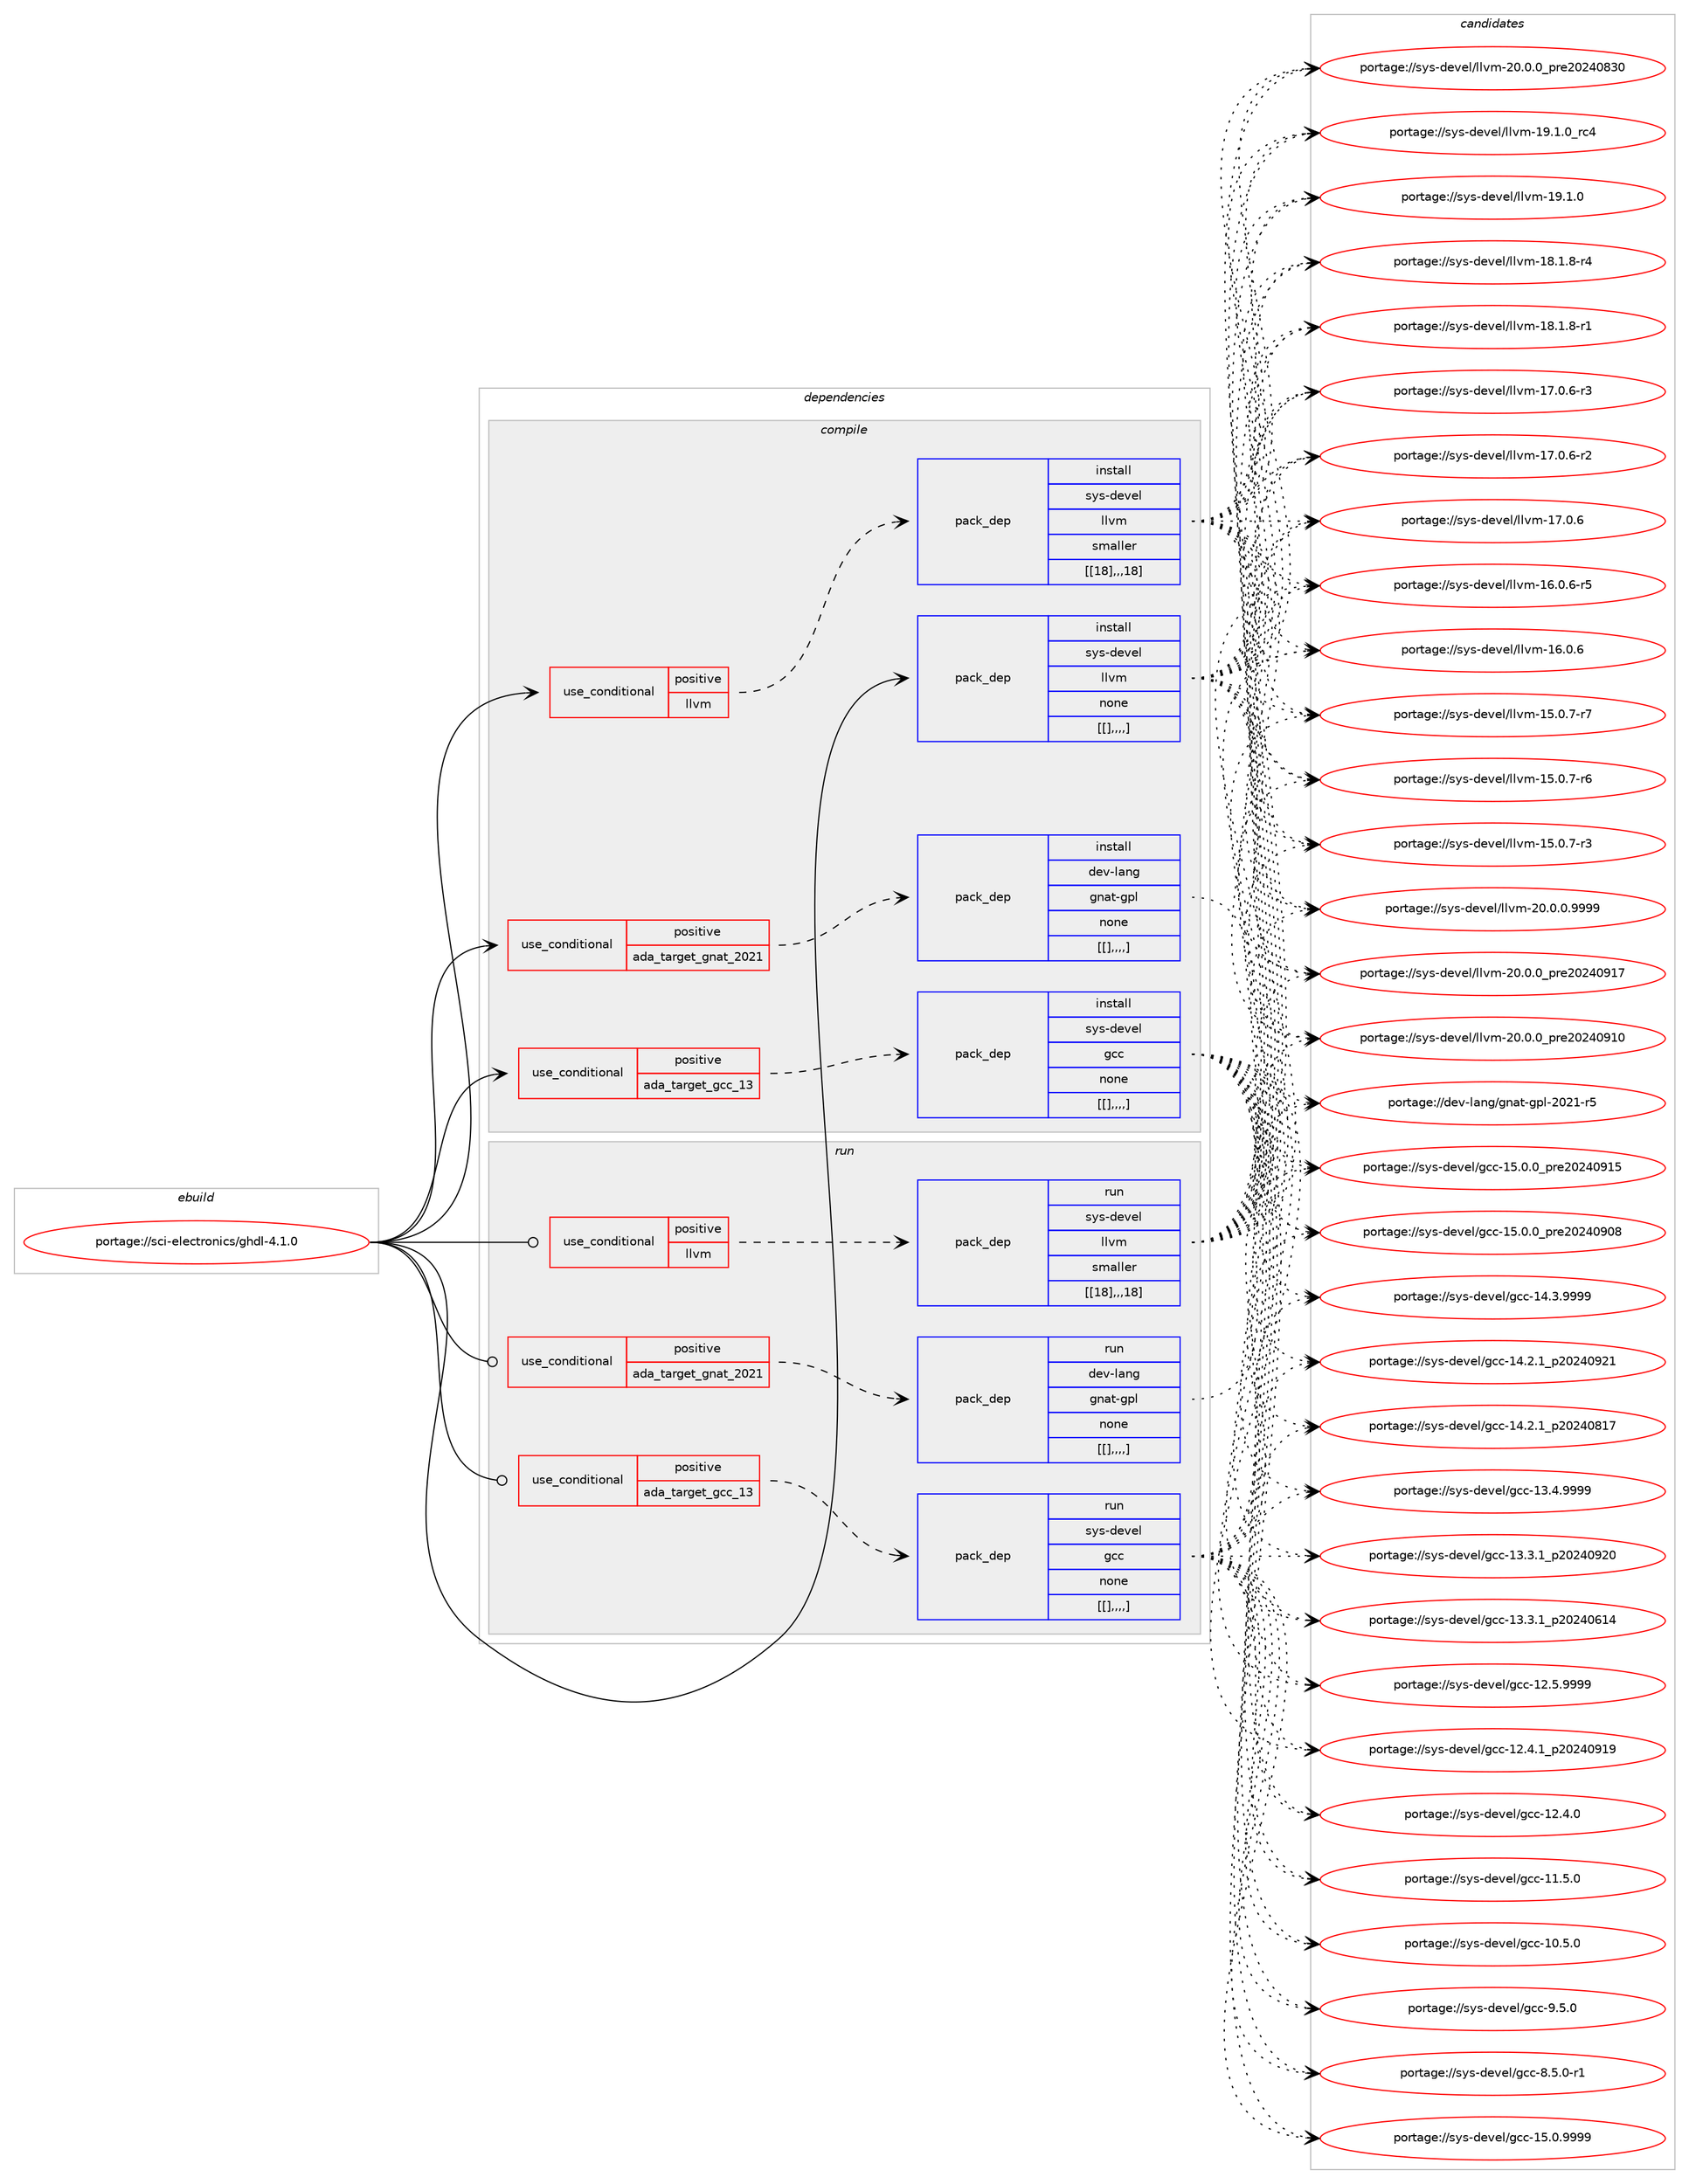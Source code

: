 digraph prolog {

# *************
# Graph options
# *************

newrank=true;
concentrate=true;
compound=true;
graph [rankdir=LR,fontname=Helvetica,fontsize=10,ranksep=1.5];#, ranksep=2.5, nodesep=0.2];
edge  [arrowhead=vee];
node  [fontname=Helvetica,fontsize=10];

# **********
# The ebuild
# **********

subgraph cluster_leftcol {
color=gray;
label=<<i>ebuild</i>>;
id [label="portage://sci-electronics/ghdl-4.1.0", color=red, width=4, href="../sci-electronics/ghdl-4.1.0.svg"];
}

# ****************
# The dependencies
# ****************

subgraph cluster_midcol {
color=gray;
label=<<i>dependencies</i>>;
subgraph cluster_compile {
fillcolor="#eeeeee";
style=filled;
label=<<i>compile</i>>;
subgraph cond107979 {
dependency404512 [label=<<TABLE BORDER="0" CELLBORDER="1" CELLSPACING="0" CELLPADDING="4"><TR><TD ROWSPAN="3" CELLPADDING="10">use_conditional</TD></TR><TR><TD>positive</TD></TR><TR><TD>ada_target_gcc_13</TD></TR></TABLE>>, shape=none, color=red];
subgraph pack293677 {
dependency404513 [label=<<TABLE BORDER="0" CELLBORDER="1" CELLSPACING="0" CELLPADDING="4" WIDTH="220"><TR><TD ROWSPAN="6" CELLPADDING="30">pack_dep</TD></TR><TR><TD WIDTH="110">install</TD></TR><TR><TD>sys-devel</TD></TR><TR><TD>gcc</TD></TR><TR><TD>none</TD></TR><TR><TD>[[],,,,]</TD></TR></TABLE>>, shape=none, color=blue];
}
dependency404512:e -> dependency404513:w [weight=20,style="dashed",arrowhead="vee"];
}
id:e -> dependency404512:w [weight=20,style="solid",arrowhead="vee"];
subgraph cond107980 {
dependency404514 [label=<<TABLE BORDER="0" CELLBORDER="1" CELLSPACING="0" CELLPADDING="4"><TR><TD ROWSPAN="3" CELLPADDING="10">use_conditional</TD></TR><TR><TD>positive</TD></TR><TR><TD>ada_target_gnat_2021</TD></TR></TABLE>>, shape=none, color=red];
subgraph pack293678 {
dependency404515 [label=<<TABLE BORDER="0" CELLBORDER="1" CELLSPACING="0" CELLPADDING="4" WIDTH="220"><TR><TD ROWSPAN="6" CELLPADDING="30">pack_dep</TD></TR><TR><TD WIDTH="110">install</TD></TR><TR><TD>dev-lang</TD></TR><TR><TD>gnat-gpl</TD></TR><TR><TD>none</TD></TR><TR><TD>[[],,,,]</TD></TR></TABLE>>, shape=none, color=blue];
}
dependency404514:e -> dependency404515:w [weight=20,style="dashed",arrowhead="vee"];
}
id:e -> dependency404514:w [weight=20,style="solid",arrowhead="vee"];
subgraph cond107981 {
dependency404516 [label=<<TABLE BORDER="0" CELLBORDER="1" CELLSPACING="0" CELLPADDING="4"><TR><TD ROWSPAN="3" CELLPADDING="10">use_conditional</TD></TR><TR><TD>positive</TD></TR><TR><TD>llvm</TD></TR></TABLE>>, shape=none, color=red];
subgraph pack293679 {
dependency404517 [label=<<TABLE BORDER="0" CELLBORDER="1" CELLSPACING="0" CELLPADDING="4" WIDTH="220"><TR><TD ROWSPAN="6" CELLPADDING="30">pack_dep</TD></TR><TR><TD WIDTH="110">install</TD></TR><TR><TD>sys-devel</TD></TR><TR><TD>llvm</TD></TR><TR><TD>smaller</TD></TR><TR><TD>[[18],,,18]</TD></TR></TABLE>>, shape=none, color=blue];
}
dependency404516:e -> dependency404517:w [weight=20,style="dashed",arrowhead="vee"];
}
id:e -> dependency404516:w [weight=20,style="solid",arrowhead="vee"];
subgraph pack293680 {
dependency404518 [label=<<TABLE BORDER="0" CELLBORDER="1" CELLSPACING="0" CELLPADDING="4" WIDTH="220"><TR><TD ROWSPAN="6" CELLPADDING="30">pack_dep</TD></TR><TR><TD WIDTH="110">install</TD></TR><TR><TD>sys-devel</TD></TR><TR><TD>llvm</TD></TR><TR><TD>none</TD></TR><TR><TD>[[],,,,]</TD></TR></TABLE>>, shape=none, color=blue];
}
id:e -> dependency404518:w [weight=20,style="solid",arrowhead="vee"];
}
subgraph cluster_compileandrun {
fillcolor="#eeeeee";
style=filled;
label=<<i>compile and run</i>>;
}
subgraph cluster_run {
fillcolor="#eeeeee";
style=filled;
label=<<i>run</i>>;
subgraph cond107982 {
dependency404519 [label=<<TABLE BORDER="0" CELLBORDER="1" CELLSPACING="0" CELLPADDING="4"><TR><TD ROWSPAN="3" CELLPADDING="10">use_conditional</TD></TR><TR><TD>positive</TD></TR><TR><TD>ada_target_gcc_13</TD></TR></TABLE>>, shape=none, color=red];
subgraph pack293681 {
dependency404520 [label=<<TABLE BORDER="0" CELLBORDER="1" CELLSPACING="0" CELLPADDING="4" WIDTH="220"><TR><TD ROWSPAN="6" CELLPADDING="30">pack_dep</TD></TR><TR><TD WIDTH="110">run</TD></TR><TR><TD>sys-devel</TD></TR><TR><TD>gcc</TD></TR><TR><TD>none</TD></TR><TR><TD>[[],,,,]</TD></TR></TABLE>>, shape=none, color=blue];
}
dependency404519:e -> dependency404520:w [weight=20,style="dashed",arrowhead="vee"];
}
id:e -> dependency404519:w [weight=20,style="solid",arrowhead="odot"];
subgraph cond107983 {
dependency404521 [label=<<TABLE BORDER="0" CELLBORDER="1" CELLSPACING="0" CELLPADDING="4"><TR><TD ROWSPAN="3" CELLPADDING="10">use_conditional</TD></TR><TR><TD>positive</TD></TR><TR><TD>ada_target_gnat_2021</TD></TR></TABLE>>, shape=none, color=red];
subgraph pack293682 {
dependency404522 [label=<<TABLE BORDER="0" CELLBORDER="1" CELLSPACING="0" CELLPADDING="4" WIDTH="220"><TR><TD ROWSPAN="6" CELLPADDING="30">pack_dep</TD></TR><TR><TD WIDTH="110">run</TD></TR><TR><TD>dev-lang</TD></TR><TR><TD>gnat-gpl</TD></TR><TR><TD>none</TD></TR><TR><TD>[[],,,,]</TD></TR></TABLE>>, shape=none, color=blue];
}
dependency404521:e -> dependency404522:w [weight=20,style="dashed",arrowhead="vee"];
}
id:e -> dependency404521:w [weight=20,style="solid",arrowhead="odot"];
subgraph cond107984 {
dependency404523 [label=<<TABLE BORDER="0" CELLBORDER="1" CELLSPACING="0" CELLPADDING="4"><TR><TD ROWSPAN="3" CELLPADDING="10">use_conditional</TD></TR><TR><TD>positive</TD></TR><TR><TD>llvm</TD></TR></TABLE>>, shape=none, color=red];
subgraph pack293683 {
dependency404524 [label=<<TABLE BORDER="0" CELLBORDER="1" CELLSPACING="0" CELLPADDING="4" WIDTH="220"><TR><TD ROWSPAN="6" CELLPADDING="30">pack_dep</TD></TR><TR><TD WIDTH="110">run</TD></TR><TR><TD>sys-devel</TD></TR><TR><TD>llvm</TD></TR><TR><TD>smaller</TD></TR><TR><TD>[[18],,,18]</TD></TR></TABLE>>, shape=none, color=blue];
}
dependency404523:e -> dependency404524:w [weight=20,style="dashed",arrowhead="vee"];
}
id:e -> dependency404523:w [weight=20,style="solid",arrowhead="odot"];
}
}

# **************
# The candidates
# **************

subgraph cluster_choices {
rank=same;
color=gray;
label=<<i>candidates</i>>;

subgraph choice293677 {
color=black;
nodesep=1;
choice1151211154510010111810110847103999945495346484657575757 [label="portage://sys-devel/gcc-15.0.9999", color=red, width=4,href="../sys-devel/gcc-15.0.9999.svg"];
choice1151211154510010111810110847103999945495346484648951121141015048505248574953 [label="portage://sys-devel/gcc-15.0.0_pre20240915", color=red, width=4,href="../sys-devel/gcc-15.0.0_pre20240915.svg"];
choice1151211154510010111810110847103999945495346484648951121141015048505248574856 [label="portage://sys-devel/gcc-15.0.0_pre20240908", color=red, width=4,href="../sys-devel/gcc-15.0.0_pre20240908.svg"];
choice1151211154510010111810110847103999945495246514657575757 [label="portage://sys-devel/gcc-14.3.9999", color=red, width=4,href="../sys-devel/gcc-14.3.9999.svg"];
choice1151211154510010111810110847103999945495246504649951125048505248575049 [label="portage://sys-devel/gcc-14.2.1_p20240921", color=red, width=4,href="../sys-devel/gcc-14.2.1_p20240921.svg"];
choice1151211154510010111810110847103999945495246504649951125048505248564955 [label="portage://sys-devel/gcc-14.2.1_p20240817", color=red, width=4,href="../sys-devel/gcc-14.2.1_p20240817.svg"];
choice1151211154510010111810110847103999945495146524657575757 [label="portage://sys-devel/gcc-13.4.9999", color=red, width=4,href="../sys-devel/gcc-13.4.9999.svg"];
choice1151211154510010111810110847103999945495146514649951125048505248575048 [label="portage://sys-devel/gcc-13.3.1_p20240920", color=red, width=4,href="../sys-devel/gcc-13.3.1_p20240920.svg"];
choice1151211154510010111810110847103999945495146514649951125048505248544952 [label="portage://sys-devel/gcc-13.3.1_p20240614", color=red, width=4,href="../sys-devel/gcc-13.3.1_p20240614.svg"];
choice1151211154510010111810110847103999945495046534657575757 [label="portage://sys-devel/gcc-12.5.9999", color=red, width=4,href="../sys-devel/gcc-12.5.9999.svg"];
choice1151211154510010111810110847103999945495046524649951125048505248574957 [label="portage://sys-devel/gcc-12.4.1_p20240919", color=red, width=4,href="../sys-devel/gcc-12.4.1_p20240919.svg"];
choice1151211154510010111810110847103999945495046524648 [label="portage://sys-devel/gcc-12.4.0", color=red, width=4,href="../sys-devel/gcc-12.4.0.svg"];
choice1151211154510010111810110847103999945494946534648 [label="portage://sys-devel/gcc-11.5.0", color=red, width=4,href="../sys-devel/gcc-11.5.0.svg"];
choice1151211154510010111810110847103999945494846534648 [label="portage://sys-devel/gcc-10.5.0", color=red, width=4,href="../sys-devel/gcc-10.5.0.svg"];
choice11512111545100101118101108471039999455746534648 [label="portage://sys-devel/gcc-9.5.0", color=red, width=4,href="../sys-devel/gcc-9.5.0.svg"];
choice115121115451001011181011084710399994556465346484511449 [label="portage://sys-devel/gcc-8.5.0-r1", color=red, width=4,href="../sys-devel/gcc-8.5.0-r1.svg"];
dependency404513:e -> choice1151211154510010111810110847103999945495346484657575757:w [style=dotted,weight="100"];
dependency404513:e -> choice1151211154510010111810110847103999945495346484648951121141015048505248574953:w [style=dotted,weight="100"];
dependency404513:e -> choice1151211154510010111810110847103999945495346484648951121141015048505248574856:w [style=dotted,weight="100"];
dependency404513:e -> choice1151211154510010111810110847103999945495246514657575757:w [style=dotted,weight="100"];
dependency404513:e -> choice1151211154510010111810110847103999945495246504649951125048505248575049:w [style=dotted,weight="100"];
dependency404513:e -> choice1151211154510010111810110847103999945495246504649951125048505248564955:w [style=dotted,weight="100"];
dependency404513:e -> choice1151211154510010111810110847103999945495146524657575757:w [style=dotted,weight="100"];
dependency404513:e -> choice1151211154510010111810110847103999945495146514649951125048505248575048:w [style=dotted,weight="100"];
dependency404513:e -> choice1151211154510010111810110847103999945495146514649951125048505248544952:w [style=dotted,weight="100"];
dependency404513:e -> choice1151211154510010111810110847103999945495046534657575757:w [style=dotted,weight="100"];
dependency404513:e -> choice1151211154510010111810110847103999945495046524649951125048505248574957:w [style=dotted,weight="100"];
dependency404513:e -> choice1151211154510010111810110847103999945495046524648:w [style=dotted,weight="100"];
dependency404513:e -> choice1151211154510010111810110847103999945494946534648:w [style=dotted,weight="100"];
dependency404513:e -> choice1151211154510010111810110847103999945494846534648:w [style=dotted,weight="100"];
dependency404513:e -> choice11512111545100101118101108471039999455746534648:w [style=dotted,weight="100"];
dependency404513:e -> choice115121115451001011181011084710399994556465346484511449:w [style=dotted,weight="100"];
}
subgraph choice293678 {
color=black;
nodesep=1;
choice100101118451089711010347103110971164510311210845504850494511453 [label="portage://dev-lang/gnat-gpl-2021-r5", color=red, width=4,href="../dev-lang/gnat-gpl-2021-r5.svg"];
dependency404515:e -> choice100101118451089711010347103110971164510311210845504850494511453:w [style=dotted,weight="100"];
}
subgraph choice293679 {
color=black;
nodesep=1;
choice1151211154510010111810110847108108118109455048464846484657575757 [label="portage://sys-devel/llvm-20.0.0.9999", color=red, width=4,href="../sys-devel/llvm-20.0.0.9999.svg"];
choice115121115451001011181011084710810811810945504846484648951121141015048505248574955 [label="portage://sys-devel/llvm-20.0.0_pre20240917", color=red, width=4,href="../sys-devel/llvm-20.0.0_pre20240917.svg"];
choice115121115451001011181011084710810811810945504846484648951121141015048505248574948 [label="portage://sys-devel/llvm-20.0.0_pre20240910", color=red, width=4,href="../sys-devel/llvm-20.0.0_pre20240910.svg"];
choice115121115451001011181011084710810811810945504846484648951121141015048505248565148 [label="portage://sys-devel/llvm-20.0.0_pre20240830", color=red, width=4,href="../sys-devel/llvm-20.0.0_pre20240830.svg"];
choice115121115451001011181011084710810811810945495746494648951149952 [label="portage://sys-devel/llvm-19.1.0_rc4", color=red, width=4,href="../sys-devel/llvm-19.1.0_rc4.svg"];
choice115121115451001011181011084710810811810945495746494648 [label="portage://sys-devel/llvm-19.1.0", color=red, width=4,href="../sys-devel/llvm-19.1.0.svg"];
choice1151211154510010111810110847108108118109454956464946564511452 [label="portage://sys-devel/llvm-18.1.8-r4", color=red, width=4,href="../sys-devel/llvm-18.1.8-r4.svg"];
choice1151211154510010111810110847108108118109454956464946564511449 [label="portage://sys-devel/llvm-18.1.8-r1", color=red, width=4,href="../sys-devel/llvm-18.1.8-r1.svg"];
choice1151211154510010111810110847108108118109454955464846544511451 [label="portage://sys-devel/llvm-17.0.6-r3", color=red, width=4,href="../sys-devel/llvm-17.0.6-r3.svg"];
choice1151211154510010111810110847108108118109454955464846544511450 [label="portage://sys-devel/llvm-17.0.6-r2", color=red, width=4,href="../sys-devel/llvm-17.0.6-r2.svg"];
choice115121115451001011181011084710810811810945495546484654 [label="portage://sys-devel/llvm-17.0.6", color=red, width=4,href="../sys-devel/llvm-17.0.6.svg"];
choice1151211154510010111810110847108108118109454954464846544511453 [label="portage://sys-devel/llvm-16.0.6-r5", color=red, width=4,href="../sys-devel/llvm-16.0.6-r5.svg"];
choice115121115451001011181011084710810811810945495446484654 [label="portage://sys-devel/llvm-16.0.6", color=red, width=4,href="../sys-devel/llvm-16.0.6.svg"];
choice1151211154510010111810110847108108118109454953464846554511455 [label="portage://sys-devel/llvm-15.0.7-r7", color=red, width=4,href="../sys-devel/llvm-15.0.7-r7.svg"];
choice1151211154510010111810110847108108118109454953464846554511454 [label="portage://sys-devel/llvm-15.0.7-r6", color=red, width=4,href="../sys-devel/llvm-15.0.7-r6.svg"];
choice1151211154510010111810110847108108118109454953464846554511451 [label="portage://sys-devel/llvm-15.0.7-r3", color=red, width=4,href="../sys-devel/llvm-15.0.7-r3.svg"];
dependency404517:e -> choice1151211154510010111810110847108108118109455048464846484657575757:w [style=dotted,weight="100"];
dependency404517:e -> choice115121115451001011181011084710810811810945504846484648951121141015048505248574955:w [style=dotted,weight="100"];
dependency404517:e -> choice115121115451001011181011084710810811810945504846484648951121141015048505248574948:w [style=dotted,weight="100"];
dependency404517:e -> choice115121115451001011181011084710810811810945504846484648951121141015048505248565148:w [style=dotted,weight="100"];
dependency404517:e -> choice115121115451001011181011084710810811810945495746494648951149952:w [style=dotted,weight="100"];
dependency404517:e -> choice115121115451001011181011084710810811810945495746494648:w [style=dotted,weight="100"];
dependency404517:e -> choice1151211154510010111810110847108108118109454956464946564511452:w [style=dotted,weight="100"];
dependency404517:e -> choice1151211154510010111810110847108108118109454956464946564511449:w [style=dotted,weight="100"];
dependency404517:e -> choice1151211154510010111810110847108108118109454955464846544511451:w [style=dotted,weight="100"];
dependency404517:e -> choice1151211154510010111810110847108108118109454955464846544511450:w [style=dotted,weight="100"];
dependency404517:e -> choice115121115451001011181011084710810811810945495546484654:w [style=dotted,weight="100"];
dependency404517:e -> choice1151211154510010111810110847108108118109454954464846544511453:w [style=dotted,weight="100"];
dependency404517:e -> choice115121115451001011181011084710810811810945495446484654:w [style=dotted,weight="100"];
dependency404517:e -> choice1151211154510010111810110847108108118109454953464846554511455:w [style=dotted,weight="100"];
dependency404517:e -> choice1151211154510010111810110847108108118109454953464846554511454:w [style=dotted,weight="100"];
dependency404517:e -> choice1151211154510010111810110847108108118109454953464846554511451:w [style=dotted,weight="100"];
}
subgraph choice293680 {
color=black;
nodesep=1;
choice1151211154510010111810110847108108118109455048464846484657575757 [label="portage://sys-devel/llvm-20.0.0.9999", color=red, width=4,href="../sys-devel/llvm-20.0.0.9999.svg"];
choice115121115451001011181011084710810811810945504846484648951121141015048505248574955 [label="portage://sys-devel/llvm-20.0.0_pre20240917", color=red, width=4,href="../sys-devel/llvm-20.0.0_pre20240917.svg"];
choice115121115451001011181011084710810811810945504846484648951121141015048505248574948 [label="portage://sys-devel/llvm-20.0.0_pre20240910", color=red, width=4,href="../sys-devel/llvm-20.0.0_pre20240910.svg"];
choice115121115451001011181011084710810811810945504846484648951121141015048505248565148 [label="portage://sys-devel/llvm-20.0.0_pre20240830", color=red, width=4,href="../sys-devel/llvm-20.0.0_pre20240830.svg"];
choice115121115451001011181011084710810811810945495746494648951149952 [label="portage://sys-devel/llvm-19.1.0_rc4", color=red, width=4,href="../sys-devel/llvm-19.1.0_rc4.svg"];
choice115121115451001011181011084710810811810945495746494648 [label="portage://sys-devel/llvm-19.1.0", color=red, width=4,href="../sys-devel/llvm-19.1.0.svg"];
choice1151211154510010111810110847108108118109454956464946564511452 [label="portage://sys-devel/llvm-18.1.8-r4", color=red, width=4,href="../sys-devel/llvm-18.1.8-r4.svg"];
choice1151211154510010111810110847108108118109454956464946564511449 [label="portage://sys-devel/llvm-18.1.8-r1", color=red, width=4,href="../sys-devel/llvm-18.1.8-r1.svg"];
choice1151211154510010111810110847108108118109454955464846544511451 [label="portage://sys-devel/llvm-17.0.6-r3", color=red, width=4,href="../sys-devel/llvm-17.0.6-r3.svg"];
choice1151211154510010111810110847108108118109454955464846544511450 [label="portage://sys-devel/llvm-17.0.6-r2", color=red, width=4,href="../sys-devel/llvm-17.0.6-r2.svg"];
choice115121115451001011181011084710810811810945495546484654 [label="portage://sys-devel/llvm-17.0.6", color=red, width=4,href="../sys-devel/llvm-17.0.6.svg"];
choice1151211154510010111810110847108108118109454954464846544511453 [label="portage://sys-devel/llvm-16.0.6-r5", color=red, width=4,href="../sys-devel/llvm-16.0.6-r5.svg"];
choice115121115451001011181011084710810811810945495446484654 [label="portage://sys-devel/llvm-16.0.6", color=red, width=4,href="../sys-devel/llvm-16.0.6.svg"];
choice1151211154510010111810110847108108118109454953464846554511455 [label="portage://sys-devel/llvm-15.0.7-r7", color=red, width=4,href="../sys-devel/llvm-15.0.7-r7.svg"];
choice1151211154510010111810110847108108118109454953464846554511454 [label="portage://sys-devel/llvm-15.0.7-r6", color=red, width=4,href="../sys-devel/llvm-15.0.7-r6.svg"];
choice1151211154510010111810110847108108118109454953464846554511451 [label="portage://sys-devel/llvm-15.0.7-r3", color=red, width=4,href="../sys-devel/llvm-15.0.7-r3.svg"];
dependency404518:e -> choice1151211154510010111810110847108108118109455048464846484657575757:w [style=dotted,weight="100"];
dependency404518:e -> choice115121115451001011181011084710810811810945504846484648951121141015048505248574955:w [style=dotted,weight="100"];
dependency404518:e -> choice115121115451001011181011084710810811810945504846484648951121141015048505248574948:w [style=dotted,weight="100"];
dependency404518:e -> choice115121115451001011181011084710810811810945504846484648951121141015048505248565148:w [style=dotted,weight="100"];
dependency404518:e -> choice115121115451001011181011084710810811810945495746494648951149952:w [style=dotted,weight="100"];
dependency404518:e -> choice115121115451001011181011084710810811810945495746494648:w [style=dotted,weight="100"];
dependency404518:e -> choice1151211154510010111810110847108108118109454956464946564511452:w [style=dotted,weight="100"];
dependency404518:e -> choice1151211154510010111810110847108108118109454956464946564511449:w [style=dotted,weight="100"];
dependency404518:e -> choice1151211154510010111810110847108108118109454955464846544511451:w [style=dotted,weight="100"];
dependency404518:e -> choice1151211154510010111810110847108108118109454955464846544511450:w [style=dotted,weight="100"];
dependency404518:e -> choice115121115451001011181011084710810811810945495546484654:w [style=dotted,weight="100"];
dependency404518:e -> choice1151211154510010111810110847108108118109454954464846544511453:w [style=dotted,weight="100"];
dependency404518:e -> choice115121115451001011181011084710810811810945495446484654:w [style=dotted,weight="100"];
dependency404518:e -> choice1151211154510010111810110847108108118109454953464846554511455:w [style=dotted,weight="100"];
dependency404518:e -> choice1151211154510010111810110847108108118109454953464846554511454:w [style=dotted,weight="100"];
dependency404518:e -> choice1151211154510010111810110847108108118109454953464846554511451:w [style=dotted,weight="100"];
}
subgraph choice293681 {
color=black;
nodesep=1;
choice1151211154510010111810110847103999945495346484657575757 [label="portage://sys-devel/gcc-15.0.9999", color=red, width=4,href="../sys-devel/gcc-15.0.9999.svg"];
choice1151211154510010111810110847103999945495346484648951121141015048505248574953 [label="portage://sys-devel/gcc-15.0.0_pre20240915", color=red, width=4,href="../sys-devel/gcc-15.0.0_pre20240915.svg"];
choice1151211154510010111810110847103999945495346484648951121141015048505248574856 [label="portage://sys-devel/gcc-15.0.0_pre20240908", color=red, width=4,href="../sys-devel/gcc-15.0.0_pre20240908.svg"];
choice1151211154510010111810110847103999945495246514657575757 [label="portage://sys-devel/gcc-14.3.9999", color=red, width=4,href="../sys-devel/gcc-14.3.9999.svg"];
choice1151211154510010111810110847103999945495246504649951125048505248575049 [label="portage://sys-devel/gcc-14.2.1_p20240921", color=red, width=4,href="../sys-devel/gcc-14.2.1_p20240921.svg"];
choice1151211154510010111810110847103999945495246504649951125048505248564955 [label="portage://sys-devel/gcc-14.2.1_p20240817", color=red, width=4,href="../sys-devel/gcc-14.2.1_p20240817.svg"];
choice1151211154510010111810110847103999945495146524657575757 [label="portage://sys-devel/gcc-13.4.9999", color=red, width=4,href="../sys-devel/gcc-13.4.9999.svg"];
choice1151211154510010111810110847103999945495146514649951125048505248575048 [label="portage://sys-devel/gcc-13.3.1_p20240920", color=red, width=4,href="../sys-devel/gcc-13.3.1_p20240920.svg"];
choice1151211154510010111810110847103999945495146514649951125048505248544952 [label="portage://sys-devel/gcc-13.3.1_p20240614", color=red, width=4,href="../sys-devel/gcc-13.3.1_p20240614.svg"];
choice1151211154510010111810110847103999945495046534657575757 [label="portage://sys-devel/gcc-12.5.9999", color=red, width=4,href="../sys-devel/gcc-12.5.9999.svg"];
choice1151211154510010111810110847103999945495046524649951125048505248574957 [label="portage://sys-devel/gcc-12.4.1_p20240919", color=red, width=4,href="../sys-devel/gcc-12.4.1_p20240919.svg"];
choice1151211154510010111810110847103999945495046524648 [label="portage://sys-devel/gcc-12.4.0", color=red, width=4,href="../sys-devel/gcc-12.4.0.svg"];
choice1151211154510010111810110847103999945494946534648 [label="portage://sys-devel/gcc-11.5.0", color=red, width=4,href="../sys-devel/gcc-11.5.0.svg"];
choice1151211154510010111810110847103999945494846534648 [label="portage://sys-devel/gcc-10.5.0", color=red, width=4,href="../sys-devel/gcc-10.5.0.svg"];
choice11512111545100101118101108471039999455746534648 [label="portage://sys-devel/gcc-9.5.0", color=red, width=4,href="../sys-devel/gcc-9.5.0.svg"];
choice115121115451001011181011084710399994556465346484511449 [label="portage://sys-devel/gcc-8.5.0-r1", color=red, width=4,href="../sys-devel/gcc-8.5.0-r1.svg"];
dependency404520:e -> choice1151211154510010111810110847103999945495346484657575757:w [style=dotted,weight="100"];
dependency404520:e -> choice1151211154510010111810110847103999945495346484648951121141015048505248574953:w [style=dotted,weight="100"];
dependency404520:e -> choice1151211154510010111810110847103999945495346484648951121141015048505248574856:w [style=dotted,weight="100"];
dependency404520:e -> choice1151211154510010111810110847103999945495246514657575757:w [style=dotted,weight="100"];
dependency404520:e -> choice1151211154510010111810110847103999945495246504649951125048505248575049:w [style=dotted,weight="100"];
dependency404520:e -> choice1151211154510010111810110847103999945495246504649951125048505248564955:w [style=dotted,weight="100"];
dependency404520:e -> choice1151211154510010111810110847103999945495146524657575757:w [style=dotted,weight="100"];
dependency404520:e -> choice1151211154510010111810110847103999945495146514649951125048505248575048:w [style=dotted,weight="100"];
dependency404520:e -> choice1151211154510010111810110847103999945495146514649951125048505248544952:w [style=dotted,weight="100"];
dependency404520:e -> choice1151211154510010111810110847103999945495046534657575757:w [style=dotted,weight="100"];
dependency404520:e -> choice1151211154510010111810110847103999945495046524649951125048505248574957:w [style=dotted,weight="100"];
dependency404520:e -> choice1151211154510010111810110847103999945495046524648:w [style=dotted,weight="100"];
dependency404520:e -> choice1151211154510010111810110847103999945494946534648:w [style=dotted,weight="100"];
dependency404520:e -> choice1151211154510010111810110847103999945494846534648:w [style=dotted,weight="100"];
dependency404520:e -> choice11512111545100101118101108471039999455746534648:w [style=dotted,weight="100"];
dependency404520:e -> choice115121115451001011181011084710399994556465346484511449:w [style=dotted,weight="100"];
}
subgraph choice293682 {
color=black;
nodesep=1;
choice100101118451089711010347103110971164510311210845504850494511453 [label="portage://dev-lang/gnat-gpl-2021-r5", color=red, width=4,href="../dev-lang/gnat-gpl-2021-r5.svg"];
dependency404522:e -> choice100101118451089711010347103110971164510311210845504850494511453:w [style=dotted,weight="100"];
}
subgraph choice293683 {
color=black;
nodesep=1;
choice1151211154510010111810110847108108118109455048464846484657575757 [label="portage://sys-devel/llvm-20.0.0.9999", color=red, width=4,href="../sys-devel/llvm-20.0.0.9999.svg"];
choice115121115451001011181011084710810811810945504846484648951121141015048505248574955 [label="portage://sys-devel/llvm-20.0.0_pre20240917", color=red, width=4,href="../sys-devel/llvm-20.0.0_pre20240917.svg"];
choice115121115451001011181011084710810811810945504846484648951121141015048505248574948 [label="portage://sys-devel/llvm-20.0.0_pre20240910", color=red, width=4,href="../sys-devel/llvm-20.0.0_pre20240910.svg"];
choice115121115451001011181011084710810811810945504846484648951121141015048505248565148 [label="portage://sys-devel/llvm-20.0.0_pre20240830", color=red, width=4,href="../sys-devel/llvm-20.0.0_pre20240830.svg"];
choice115121115451001011181011084710810811810945495746494648951149952 [label="portage://sys-devel/llvm-19.1.0_rc4", color=red, width=4,href="../sys-devel/llvm-19.1.0_rc4.svg"];
choice115121115451001011181011084710810811810945495746494648 [label="portage://sys-devel/llvm-19.1.0", color=red, width=4,href="../sys-devel/llvm-19.1.0.svg"];
choice1151211154510010111810110847108108118109454956464946564511452 [label="portage://sys-devel/llvm-18.1.8-r4", color=red, width=4,href="../sys-devel/llvm-18.1.8-r4.svg"];
choice1151211154510010111810110847108108118109454956464946564511449 [label="portage://sys-devel/llvm-18.1.8-r1", color=red, width=4,href="../sys-devel/llvm-18.1.8-r1.svg"];
choice1151211154510010111810110847108108118109454955464846544511451 [label="portage://sys-devel/llvm-17.0.6-r3", color=red, width=4,href="../sys-devel/llvm-17.0.6-r3.svg"];
choice1151211154510010111810110847108108118109454955464846544511450 [label="portage://sys-devel/llvm-17.0.6-r2", color=red, width=4,href="../sys-devel/llvm-17.0.6-r2.svg"];
choice115121115451001011181011084710810811810945495546484654 [label="portage://sys-devel/llvm-17.0.6", color=red, width=4,href="../sys-devel/llvm-17.0.6.svg"];
choice1151211154510010111810110847108108118109454954464846544511453 [label="portage://sys-devel/llvm-16.0.6-r5", color=red, width=4,href="../sys-devel/llvm-16.0.6-r5.svg"];
choice115121115451001011181011084710810811810945495446484654 [label="portage://sys-devel/llvm-16.0.6", color=red, width=4,href="../sys-devel/llvm-16.0.6.svg"];
choice1151211154510010111810110847108108118109454953464846554511455 [label="portage://sys-devel/llvm-15.0.7-r7", color=red, width=4,href="../sys-devel/llvm-15.0.7-r7.svg"];
choice1151211154510010111810110847108108118109454953464846554511454 [label="portage://sys-devel/llvm-15.0.7-r6", color=red, width=4,href="../sys-devel/llvm-15.0.7-r6.svg"];
choice1151211154510010111810110847108108118109454953464846554511451 [label="portage://sys-devel/llvm-15.0.7-r3", color=red, width=4,href="../sys-devel/llvm-15.0.7-r3.svg"];
dependency404524:e -> choice1151211154510010111810110847108108118109455048464846484657575757:w [style=dotted,weight="100"];
dependency404524:e -> choice115121115451001011181011084710810811810945504846484648951121141015048505248574955:w [style=dotted,weight="100"];
dependency404524:e -> choice115121115451001011181011084710810811810945504846484648951121141015048505248574948:w [style=dotted,weight="100"];
dependency404524:e -> choice115121115451001011181011084710810811810945504846484648951121141015048505248565148:w [style=dotted,weight="100"];
dependency404524:e -> choice115121115451001011181011084710810811810945495746494648951149952:w [style=dotted,weight="100"];
dependency404524:e -> choice115121115451001011181011084710810811810945495746494648:w [style=dotted,weight="100"];
dependency404524:e -> choice1151211154510010111810110847108108118109454956464946564511452:w [style=dotted,weight="100"];
dependency404524:e -> choice1151211154510010111810110847108108118109454956464946564511449:w [style=dotted,weight="100"];
dependency404524:e -> choice1151211154510010111810110847108108118109454955464846544511451:w [style=dotted,weight="100"];
dependency404524:e -> choice1151211154510010111810110847108108118109454955464846544511450:w [style=dotted,weight="100"];
dependency404524:e -> choice115121115451001011181011084710810811810945495546484654:w [style=dotted,weight="100"];
dependency404524:e -> choice1151211154510010111810110847108108118109454954464846544511453:w [style=dotted,weight="100"];
dependency404524:e -> choice115121115451001011181011084710810811810945495446484654:w [style=dotted,weight="100"];
dependency404524:e -> choice1151211154510010111810110847108108118109454953464846554511455:w [style=dotted,weight="100"];
dependency404524:e -> choice1151211154510010111810110847108108118109454953464846554511454:w [style=dotted,weight="100"];
dependency404524:e -> choice1151211154510010111810110847108108118109454953464846554511451:w [style=dotted,weight="100"];
}
}

}
